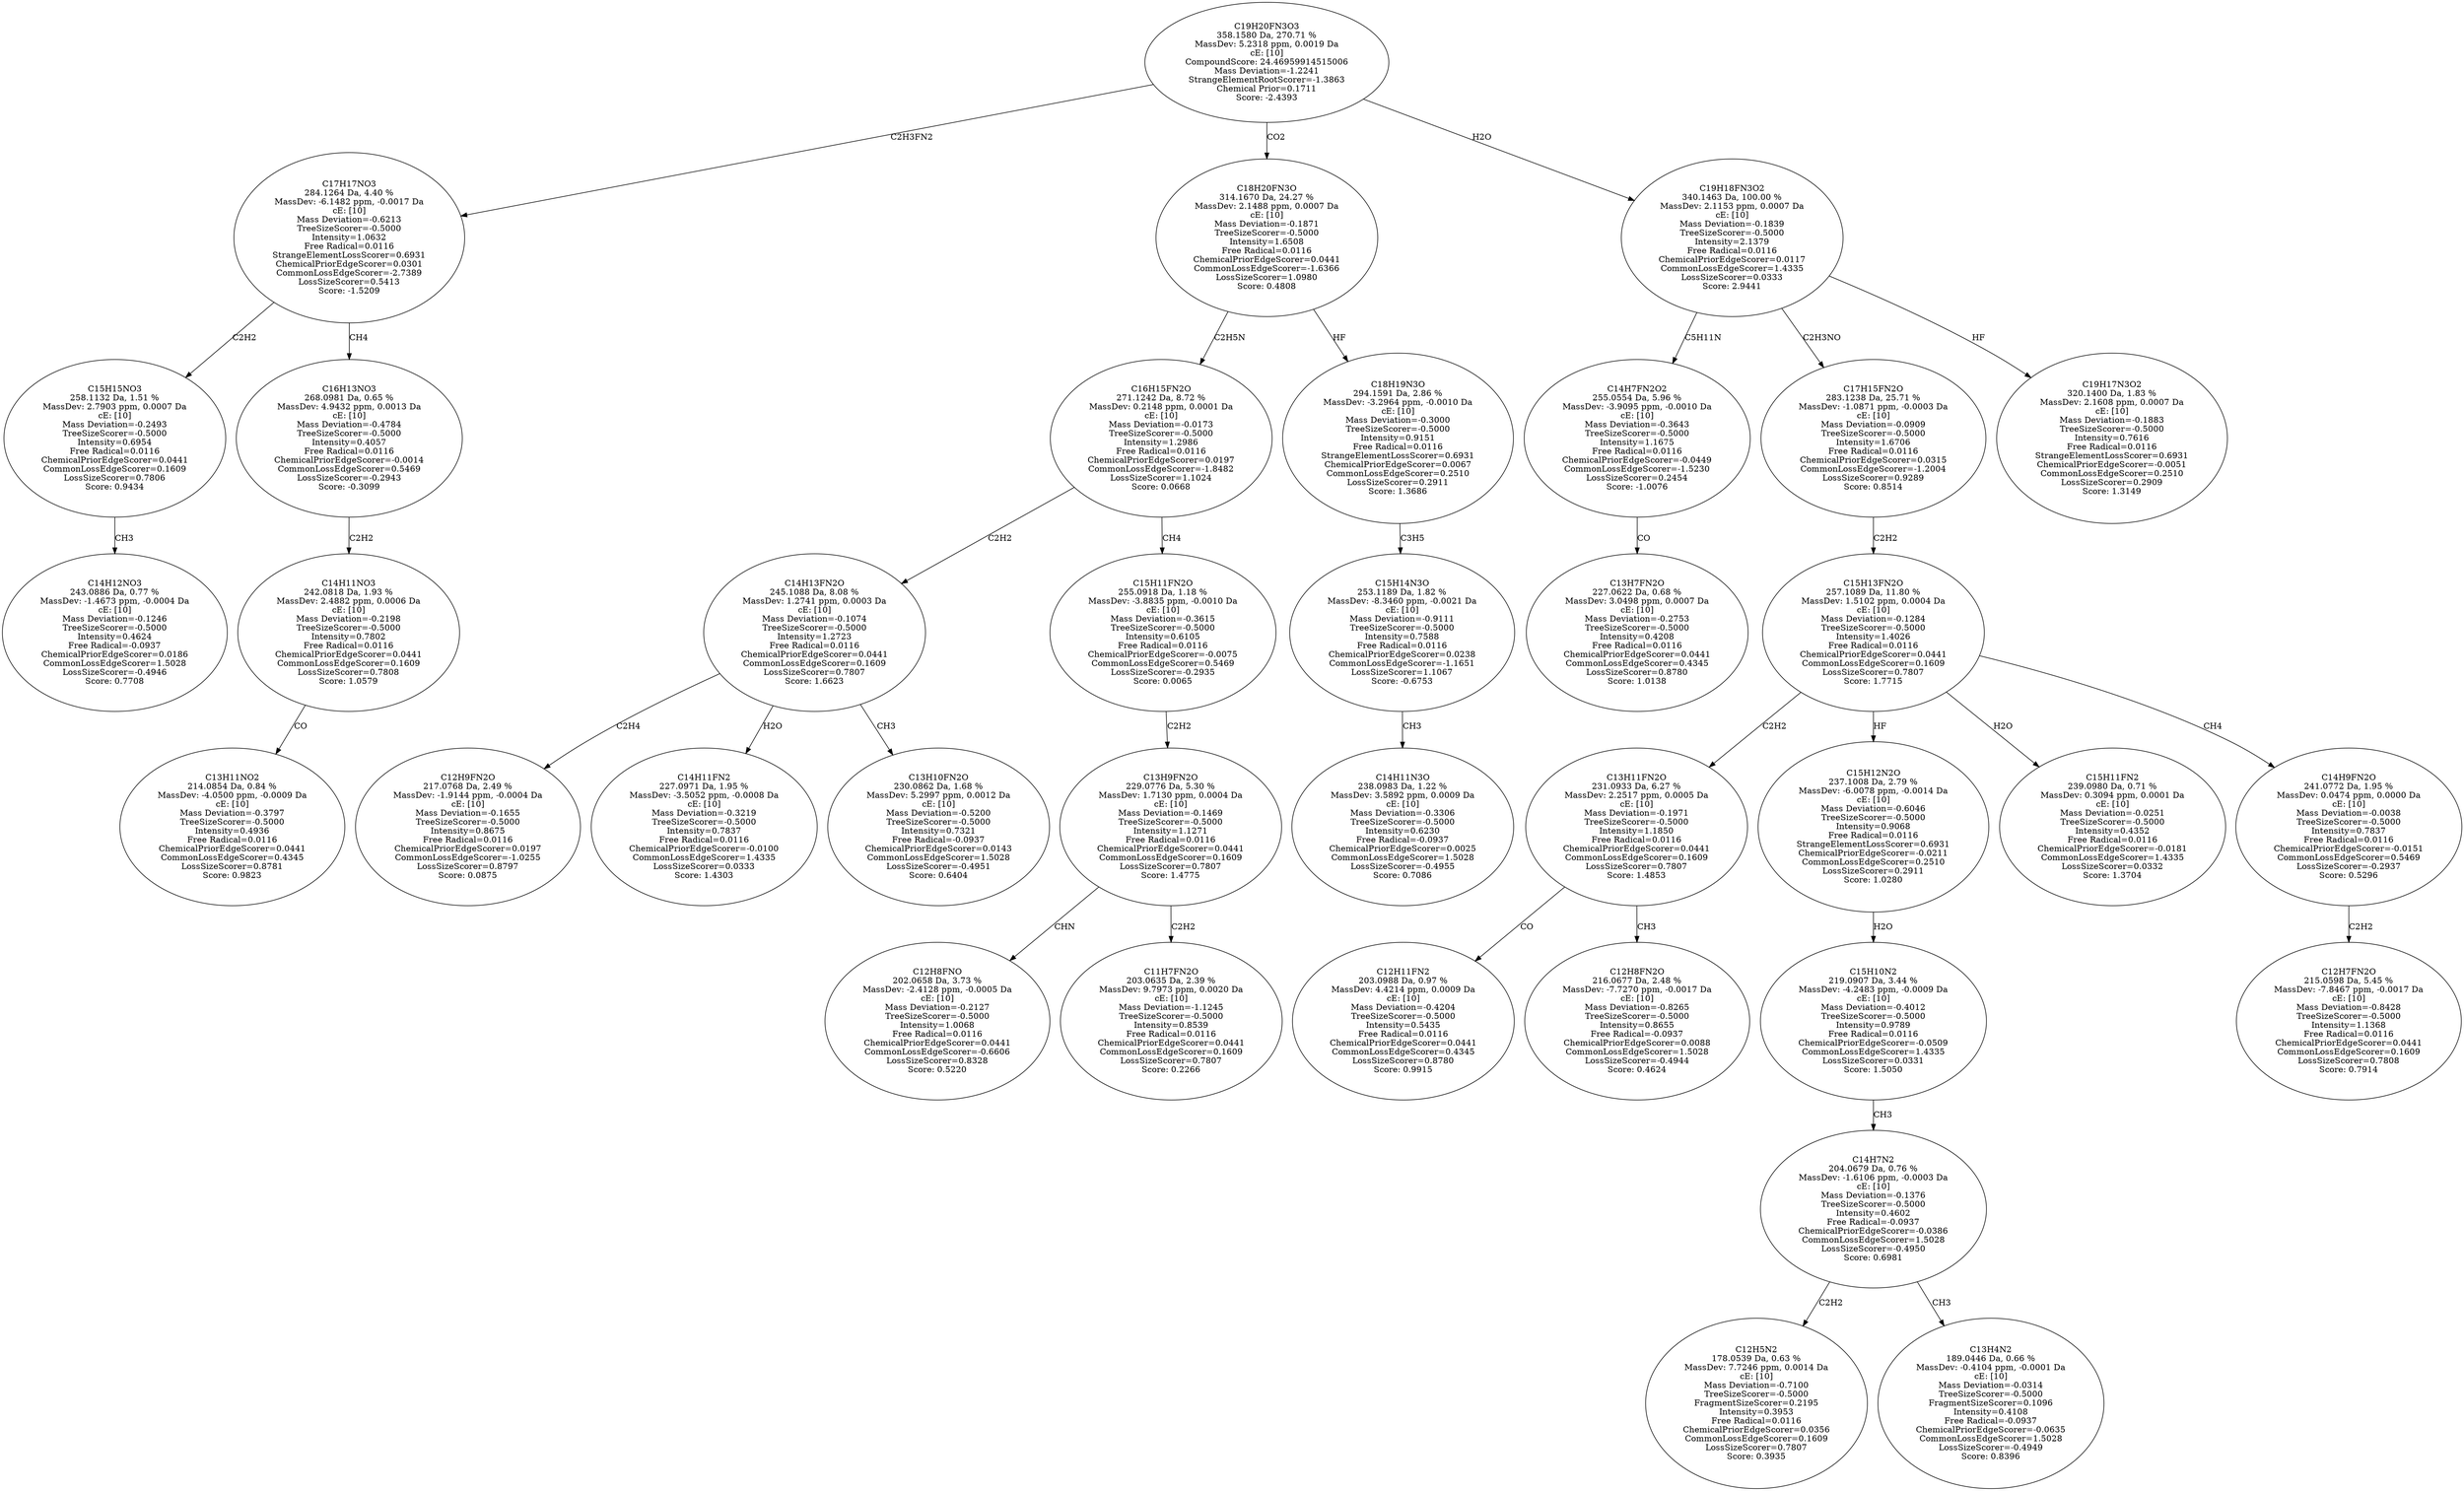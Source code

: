 strict digraph {
v1 [label="C14H12NO3\n243.0886 Da, 0.77 %\nMassDev: -1.4673 ppm, -0.0004 Da\ncE: [10]\nMass Deviation=-0.1246\nTreeSizeScorer=-0.5000\nIntensity=0.4624\nFree Radical=-0.0937\nChemicalPriorEdgeScorer=0.0186\nCommonLossEdgeScorer=1.5028\nLossSizeScorer=-0.4946\nScore: 0.7708"];
v2 [label="C15H15NO3\n258.1132 Da, 1.51 %\nMassDev: 2.7903 ppm, 0.0007 Da\ncE: [10]\nMass Deviation=-0.2493\nTreeSizeScorer=-0.5000\nIntensity=0.6954\nFree Radical=0.0116\nChemicalPriorEdgeScorer=0.0441\nCommonLossEdgeScorer=0.1609\nLossSizeScorer=0.7806\nScore: 0.9434"];
v3 [label="C13H11NO2\n214.0854 Da, 0.84 %\nMassDev: -4.0500 ppm, -0.0009 Da\ncE: [10]\nMass Deviation=-0.3797\nTreeSizeScorer=-0.5000\nIntensity=0.4936\nFree Radical=0.0116\nChemicalPriorEdgeScorer=0.0441\nCommonLossEdgeScorer=0.4345\nLossSizeScorer=0.8781\nScore: 0.9823"];
v4 [label="C14H11NO3\n242.0818 Da, 1.93 %\nMassDev: 2.4882 ppm, 0.0006 Da\ncE: [10]\nMass Deviation=-0.2198\nTreeSizeScorer=-0.5000\nIntensity=0.7802\nFree Radical=0.0116\nChemicalPriorEdgeScorer=0.0441\nCommonLossEdgeScorer=0.1609\nLossSizeScorer=0.7808\nScore: 1.0579"];
v5 [label="C16H13NO3\n268.0981 Da, 0.65 %\nMassDev: 4.9432 ppm, 0.0013 Da\ncE: [10]\nMass Deviation=-0.4784\nTreeSizeScorer=-0.5000\nIntensity=0.4057\nFree Radical=0.0116\nChemicalPriorEdgeScorer=-0.0014\nCommonLossEdgeScorer=0.5469\nLossSizeScorer=-0.2943\nScore: -0.3099"];
v6 [label="C17H17NO3\n284.1264 Da, 4.40 %\nMassDev: -6.1482 ppm, -0.0017 Da\ncE: [10]\nMass Deviation=-0.6213\nTreeSizeScorer=-0.5000\nIntensity=1.0632\nFree Radical=0.0116\nStrangeElementLossScorer=0.6931\nChemicalPriorEdgeScorer=0.0301\nCommonLossEdgeScorer=-2.7389\nLossSizeScorer=0.5413\nScore: -1.5209"];
v7 [label="C12H9FN2O\n217.0768 Da, 2.49 %\nMassDev: -1.9144 ppm, -0.0004 Da\ncE: [10]\nMass Deviation=-0.1655\nTreeSizeScorer=-0.5000\nIntensity=0.8675\nFree Radical=0.0116\nChemicalPriorEdgeScorer=0.0197\nCommonLossEdgeScorer=-1.0255\nLossSizeScorer=0.8797\nScore: 0.0875"];
v8 [label="C14H11FN2\n227.0971 Da, 1.95 %\nMassDev: -3.5052 ppm, -0.0008 Da\ncE: [10]\nMass Deviation=-0.3219\nTreeSizeScorer=-0.5000\nIntensity=0.7837\nFree Radical=0.0116\nChemicalPriorEdgeScorer=-0.0100\nCommonLossEdgeScorer=1.4335\nLossSizeScorer=0.0333\nScore: 1.4303"];
v9 [label="C13H10FN2O\n230.0862 Da, 1.68 %\nMassDev: 5.2997 ppm, 0.0012 Da\ncE: [10]\nMass Deviation=-0.5200\nTreeSizeScorer=-0.5000\nIntensity=0.7321\nFree Radical=-0.0937\nChemicalPriorEdgeScorer=0.0143\nCommonLossEdgeScorer=1.5028\nLossSizeScorer=-0.4951\nScore: 0.6404"];
v10 [label="C14H13FN2O\n245.1088 Da, 8.08 %\nMassDev: 1.2741 ppm, 0.0003 Da\ncE: [10]\nMass Deviation=-0.1074\nTreeSizeScorer=-0.5000\nIntensity=1.2723\nFree Radical=0.0116\nChemicalPriorEdgeScorer=0.0441\nCommonLossEdgeScorer=0.1609\nLossSizeScorer=0.7807\nScore: 1.6623"];
v11 [label="C12H8FNO\n202.0658 Da, 3.73 %\nMassDev: -2.4128 ppm, -0.0005 Da\ncE: [10]\nMass Deviation=-0.2127\nTreeSizeScorer=-0.5000\nIntensity=1.0068\nFree Radical=0.0116\nChemicalPriorEdgeScorer=0.0441\nCommonLossEdgeScorer=-0.6606\nLossSizeScorer=0.8328\nScore: 0.5220"];
v12 [label="C11H7FN2O\n203.0635 Da, 2.39 %\nMassDev: 9.7973 ppm, 0.0020 Da\ncE: [10]\nMass Deviation=-1.1245\nTreeSizeScorer=-0.5000\nIntensity=0.8539\nFree Radical=0.0116\nChemicalPriorEdgeScorer=0.0441\nCommonLossEdgeScorer=0.1609\nLossSizeScorer=0.7807\nScore: 0.2266"];
v13 [label="C13H9FN2O\n229.0776 Da, 5.30 %\nMassDev: 1.7130 ppm, 0.0004 Da\ncE: [10]\nMass Deviation=-0.1469\nTreeSizeScorer=-0.5000\nIntensity=1.1271\nFree Radical=0.0116\nChemicalPriorEdgeScorer=0.0441\nCommonLossEdgeScorer=0.1609\nLossSizeScorer=0.7807\nScore: 1.4775"];
v14 [label="C15H11FN2O\n255.0918 Da, 1.18 %\nMassDev: -3.8835 ppm, -0.0010 Da\ncE: [10]\nMass Deviation=-0.3615\nTreeSizeScorer=-0.5000\nIntensity=0.6105\nFree Radical=0.0116\nChemicalPriorEdgeScorer=-0.0075\nCommonLossEdgeScorer=0.5469\nLossSizeScorer=-0.2935\nScore: 0.0065"];
v15 [label="C16H15FN2O\n271.1242 Da, 8.72 %\nMassDev: 0.2148 ppm, 0.0001 Da\ncE: [10]\nMass Deviation=-0.0173\nTreeSizeScorer=-0.5000\nIntensity=1.2986\nFree Radical=0.0116\nChemicalPriorEdgeScorer=0.0197\nCommonLossEdgeScorer=-1.8482\nLossSizeScorer=1.1024\nScore: 0.0668"];
v16 [label="C14H11N3O\n238.0983 Da, 1.22 %\nMassDev: 3.5892 ppm, 0.0009 Da\ncE: [10]\nMass Deviation=-0.3306\nTreeSizeScorer=-0.5000\nIntensity=0.6230\nFree Radical=-0.0937\nChemicalPriorEdgeScorer=0.0025\nCommonLossEdgeScorer=1.5028\nLossSizeScorer=-0.4955\nScore: 0.7086"];
v17 [label="C15H14N3O\n253.1189 Da, 1.82 %\nMassDev: -8.3460 ppm, -0.0021 Da\ncE: [10]\nMass Deviation=-0.9111\nTreeSizeScorer=-0.5000\nIntensity=0.7588\nFree Radical=0.0116\nChemicalPriorEdgeScorer=0.0238\nCommonLossEdgeScorer=-1.1651\nLossSizeScorer=1.1067\nScore: -0.6753"];
v18 [label="C18H19N3O\n294.1591 Da, 2.86 %\nMassDev: -3.2964 ppm, -0.0010 Da\ncE: [10]\nMass Deviation=-0.3000\nTreeSizeScorer=-0.5000\nIntensity=0.9151\nFree Radical=0.0116\nStrangeElementLossScorer=0.6931\nChemicalPriorEdgeScorer=0.0067\nCommonLossEdgeScorer=0.2510\nLossSizeScorer=0.2911\nScore: 1.3686"];
v19 [label="C18H20FN3O\n314.1670 Da, 24.27 %\nMassDev: 2.1488 ppm, 0.0007 Da\ncE: [10]\nMass Deviation=-0.1871\nTreeSizeScorer=-0.5000\nIntensity=1.6508\nFree Radical=0.0116\nChemicalPriorEdgeScorer=0.0441\nCommonLossEdgeScorer=-1.6366\nLossSizeScorer=1.0980\nScore: 0.4808"];
v20 [label="C13H7FN2O\n227.0622 Da, 0.68 %\nMassDev: 3.0498 ppm, 0.0007 Da\ncE: [10]\nMass Deviation=-0.2753\nTreeSizeScorer=-0.5000\nIntensity=0.4208\nFree Radical=0.0116\nChemicalPriorEdgeScorer=0.0441\nCommonLossEdgeScorer=0.4345\nLossSizeScorer=0.8780\nScore: 1.0138"];
v21 [label="C14H7FN2O2\n255.0554 Da, 5.96 %\nMassDev: -3.9095 ppm, -0.0010 Da\ncE: [10]\nMass Deviation=-0.3643\nTreeSizeScorer=-0.5000\nIntensity=1.1675\nFree Radical=0.0116\nChemicalPriorEdgeScorer=-0.0449\nCommonLossEdgeScorer=-1.5230\nLossSizeScorer=0.2454\nScore: -1.0076"];
v22 [label="C12H11FN2\n203.0988 Da, 0.97 %\nMassDev: 4.4214 ppm, 0.0009 Da\ncE: [10]\nMass Deviation=-0.4204\nTreeSizeScorer=-0.5000\nIntensity=0.5435\nFree Radical=0.0116\nChemicalPriorEdgeScorer=0.0441\nCommonLossEdgeScorer=0.4345\nLossSizeScorer=0.8780\nScore: 0.9915"];
v23 [label="C12H8FN2O\n216.0677 Da, 2.48 %\nMassDev: -7.7270 ppm, -0.0017 Da\ncE: [10]\nMass Deviation=-0.8265\nTreeSizeScorer=-0.5000\nIntensity=0.8655\nFree Radical=-0.0937\nChemicalPriorEdgeScorer=0.0088\nCommonLossEdgeScorer=1.5028\nLossSizeScorer=-0.4944\nScore: 0.4624"];
v24 [label="C13H11FN2O\n231.0933 Da, 6.27 %\nMassDev: 2.2517 ppm, 0.0005 Da\ncE: [10]\nMass Deviation=-0.1971\nTreeSizeScorer=-0.5000\nIntensity=1.1850\nFree Radical=0.0116\nChemicalPriorEdgeScorer=0.0441\nCommonLossEdgeScorer=0.1609\nLossSizeScorer=0.7807\nScore: 1.4853"];
v25 [label="C12H5N2\n178.0539 Da, 0.63 %\nMassDev: 7.7246 ppm, 0.0014 Da\ncE: [10]\nMass Deviation=-0.7100\nTreeSizeScorer=-0.5000\nFragmentSizeScorer=0.2195\nIntensity=0.3953\nFree Radical=0.0116\nChemicalPriorEdgeScorer=0.0356\nCommonLossEdgeScorer=0.1609\nLossSizeScorer=0.7807\nScore: 0.3935"];
v26 [label="C13H4N2\n189.0446 Da, 0.66 %\nMassDev: -0.4104 ppm, -0.0001 Da\ncE: [10]\nMass Deviation=-0.0314\nTreeSizeScorer=-0.5000\nFragmentSizeScorer=0.1096\nIntensity=0.4108\nFree Radical=-0.0937\nChemicalPriorEdgeScorer=-0.0635\nCommonLossEdgeScorer=1.5028\nLossSizeScorer=-0.4949\nScore: 0.8396"];
v27 [label="C14H7N2\n204.0679 Da, 0.76 %\nMassDev: -1.6106 ppm, -0.0003 Da\ncE: [10]\nMass Deviation=-0.1376\nTreeSizeScorer=-0.5000\nIntensity=0.4602\nFree Radical=-0.0937\nChemicalPriorEdgeScorer=-0.0386\nCommonLossEdgeScorer=1.5028\nLossSizeScorer=-0.4950\nScore: 0.6981"];
v28 [label="C15H10N2\n219.0907 Da, 3.44 %\nMassDev: -4.2483 ppm, -0.0009 Da\ncE: [10]\nMass Deviation=-0.4012\nTreeSizeScorer=-0.5000\nIntensity=0.9789\nFree Radical=0.0116\nChemicalPriorEdgeScorer=-0.0509\nCommonLossEdgeScorer=1.4335\nLossSizeScorer=0.0331\nScore: 1.5050"];
v29 [label="C15H12N2O\n237.1008 Da, 2.79 %\nMassDev: -6.0078 ppm, -0.0014 Da\ncE: [10]\nMass Deviation=-0.6046\nTreeSizeScorer=-0.5000\nIntensity=0.9068\nFree Radical=0.0116\nStrangeElementLossScorer=0.6931\nChemicalPriorEdgeScorer=-0.0211\nCommonLossEdgeScorer=0.2510\nLossSizeScorer=0.2911\nScore: 1.0280"];
v30 [label="C15H11FN2\n239.0980 Da, 0.71 %\nMassDev: 0.3094 ppm, 0.0001 Da\ncE: [10]\nMass Deviation=-0.0251\nTreeSizeScorer=-0.5000\nIntensity=0.4352\nFree Radical=0.0116\nChemicalPriorEdgeScorer=-0.0181\nCommonLossEdgeScorer=1.4335\nLossSizeScorer=0.0332\nScore: 1.3704"];
v31 [label="C12H7FN2O\n215.0598 Da, 5.45 %\nMassDev: -7.8467 ppm, -0.0017 Da\ncE: [10]\nMass Deviation=-0.8428\nTreeSizeScorer=-0.5000\nIntensity=1.1368\nFree Radical=0.0116\nChemicalPriorEdgeScorer=0.0441\nCommonLossEdgeScorer=0.1609\nLossSizeScorer=0.7808\nScore: 0.7914"];
v32 [label="C14H9FN2O\n241.0772 Da, 1.95 %\nMassDev: 0.0474 ppm, 0.0000 Da\ncE: [10]\nMass Deviation=-0.0038\nTreeSizeScorer=-0.5000\nIntensity=0.7837\nFree Radical=0.0116\nChemicalPriorEdgeScorer=-0.0151\nCommonLossEdgeScorer=0.5469\nLossSizeScorer=-0.2937\nScore: 0.5296"];
v33 [label="C15H13FN2O\n257.1089 Da, 11.80 %\nMassDev: 1.5102 ppm, 0.0004 Da\ncE: [10]\nMass Deviation=-0.1284\nTreeSizeScorer=-0.5000\nIntensity=1.4026\nFree Radical=0.0116\nChemicalPriorEdgeScorer=0.0441\nCommonLossEdgeScorer=0.1609\nLossSizeScorer=0.7807\nScore: 1.7715"];
v34 [label="C17H15FN2O\n283.1238 Da, 25.71 %\nMassDev: -1.0871 ppm, -0.0003 Da\ncE: [10]\nMass Deviation=-0.0909\nTreeSizeScorer=-0.5000\nIntensity=1.6706\nFree Radical=0.0116\nChemicalPriorEdgeScorer=0.0315\nCommonLossEdgeScorer=-1.2004\nLossSizeScorer=0.9289\nScore: 0.8514"];
v35 [label="C19H17N3O2\n320.1400 Da, 1.83 %\nMassDev: 2.1608 ppm, 0.0007 Da\ncE: [10]\nMass Deviation=-0.1883\nTreeSizeScorer=-0.5000\nIntensity=0.7616\nFree Radical=0.0116\nStrangeElementLossScorer=0.6931\nChemicalPriorEdgeScorer=-0.0051\nCommonLossEdgeScorer=0.2510\nLossSizeScorer=0.2909\nScore: 1.3149"];
v36 [label="C19H18FN3O2\n340.1463 Da, 100.00 %\nMassDev: 2.1153 ppm, 0.0007 Da\ncE: [10]\nMass Deviation=-0.1839\nTreeSizeScorer=-0.5000\nIntensity=2.1379\nFree Radical=0.0116\nChemicalPriorEdgeScorer=0.0117\nCommonLossEdgeScorer=1.4335\nLossSizeScorer=0.0333\nScore: 2.9441"];
v37 [label="C19H20FN3O3\n358.1580 Da, 270.71 %\nMassDev: 5.2318 ppm, 0.0019 Da\ncE: [10]\nCompoundScore: 24.46959914515006\nMass Deviation=-1.2241\nStrangeElementRootScorer=-1.3863\nChemical Prior=0.1711\nScore: -2.4393"];
v2 -> v1 [label="CH3"];
v6 -> v2 [label="C2H2"];
v4 -> v3 [label="CO"];
v5 -> v4 [label="C2H2"];
v6 -> v5 [label="CH4"];
v37 -> v6 [label="C2H3FN2"];
v10 -> v7 [label="C2H4"];
v10 -> v8 [label="H2O"];
v10 -> v9 [label="CH3"];
v15 -> v10 [label="C2H2"];
v13 -> v11 [label="CHN"];
v13 -> v12 [label="C2H2"];
v14 -> v13 [label="C2H2"];
v15 -> v14 [label="CH4"];
v19 -> v15 [label="C2H5N"];
v17 -> v16 [label="CH3"];
v18 -> v17 [label="C3H5"];
v19 -> v18 [label="HF"];
v37 -> v19 [label="CO2"];
v21 -> v20 [label="CO"];
v36 -> v21 [label="C5H11N"];
v24 -> v22 [label="CO"];
v24 -> v23 [label="CH3"];
v33 -> v24 [label="C2H2"];
v27 -> v25 [label="C2H2"];
v27 -> v26 [label="CH3"];
v28 -> v27 [label="CH3"];
v29 -> v28 [label="H2O"];
v33 -> v29 [label="HF"];
v33 -> v30 [label="H2O"];
v32 -> v31 [label="C2H2"];
v33 -> v32 [label="CH4"];
v34 -> v33 [label="C2H2"];
v36 -> v34 [label="C2H3NO"];
v36 -> v35 [label="HF"];
v37 -> v36 [label="H2O"];
}